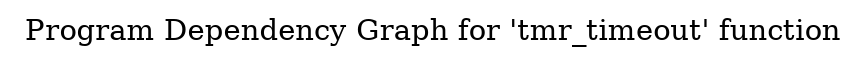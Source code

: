 digraph "Program Dependency Graph for 'tmr_timeout' function" {
	label="Program Dependency Graph for 'tmr_timeout' function";

}
